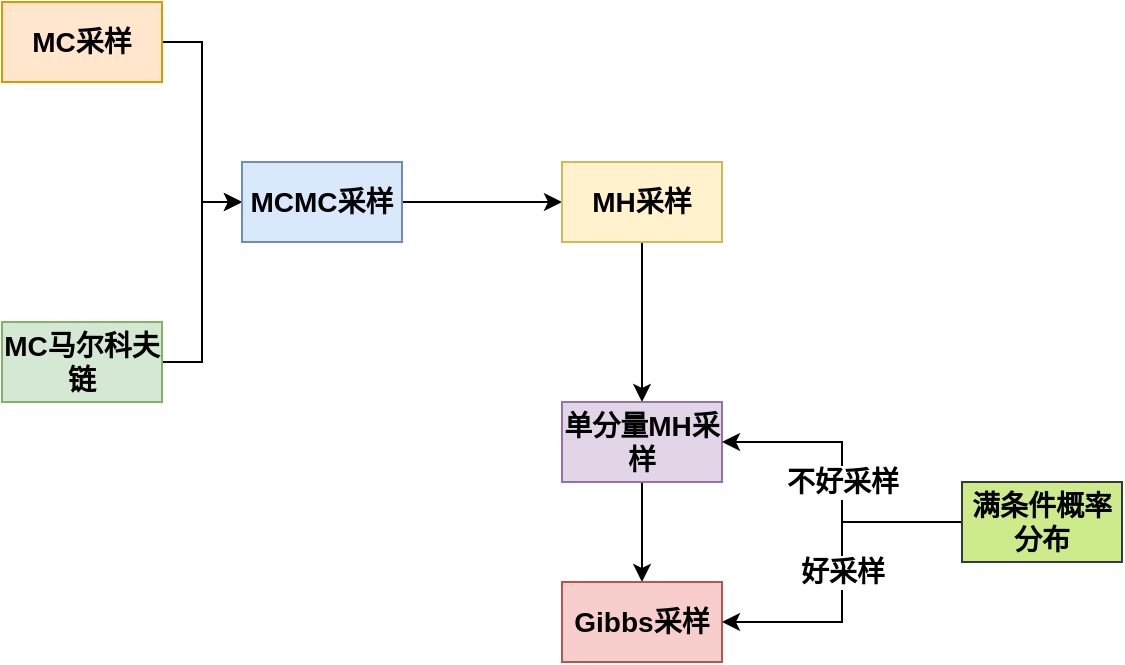 <mxfile version="13.1.0" type="device"><diagram id="OU2nnWCE_cZz397ZLgkm" name="Page-1"><mxGraphModel dx="1422" dy="763" grid="1" gridSize="10" guides="1" tooltips="1" connect="1" arrows="1" fold="1" page="1" pageScale="1" pageWidth="827" pageHeight="1169" math="0" shadow="0"><root><mxCell id="0"/><mxCell id="1" parent="0"/><mxCell id="1E7p5aSxQziOXJkCivde-4" style="edgeStyle=orthogonalEdgeStyle;rounded=0;orthogonalLoop=1;jettySize=auto;html=1;exitX=1;exitY=0.5;exitDx=0;exitDy=0;entryX=0;entryY=0.5;entryDx=0;entryDy=0;fontSize=14;" parent="1" source="1E7p5aSxQziOXJkCivde-1" target="1E7p5aSxQziOXJkCivde-3" edge="1"><mxGeometry relative="1" as="geometry"/></mxCell><mxCell id="1E7p5aSxQziOXJkCivde-1" value="MC采样" style="rounded=0;whiteSpace=wrap;html=1;fillColor=#ffe6cc;strokeColor=#d79b00;fontSize=14;fontStyle=1" parent="1" vertex="1"><mxGeometry x="40" y="40" width="80" height="40" as="geometry"/></mxCell><mxCell id="1E7p5aSxQziOXJkCivde-5" style="edgeStyle=orthogonalEdgeStyle;rounded=0;orthogonalLoop=1;jettySize=auto;html=1;exitX=1;exitY=0.5;exitDx=0;exitDy=0;entryX=0;entryY=0.5;entryDx=0;entryDy=0;fontSize=14;" parent="1" source="1E7p5aSxQziOXJkCivde-2" target="1E7p5aSxQziOXJkCivde-3" edge="1"><mxGeometry relative="1" as="geometry"/></mxCell><mxCell id="1E7p5aSxQziOXJkCivde-2" value="MC马尔科夫链" style="rounded=0;whiteSpace=wrap;html=1;fillColor=#d5e8d4;strokeColor=#82b366;fontSize=14;fontStyle=1" parent="1" vertex="1"><mxGeometry x="40" y="200" width="80" height="40" as="geometry"/></mxCell><mxCell id="1E7p5aSxQziOXJkCivde-7" style="edgeStyle=orthogonalEdgeStyle;rounded=0;orthogonalLoop=1;jettySize=auto;html=1;exitX=1;exitY=0.5;exitDx=0;exitDy=0;entryX=0;entryY=0.5;entryDx=0;entryDy=0;fontSize=14;" parent="1" source="1E7p5aSxQziOXJkCivde-3" target="1E7p5aSxQziOXJkCivde-6" edge="1"><mxGeometry relative="1" as="geometry"/></mxCell><mxCell id="1E7p5aSxQziOXJkCivde-3" value="MCMC采样" style="rounded=0;whiteSpace=wrap;html=1;fillColor=#dae8fc;strokeColor=#6c8ebf;fontSize=14;fontStyle=1" parent="1" vertex="1"><mxGeometry x="160" y="120" width="80" height="40" as="geometry"/></mxCell><mxCell id="1E7p5aSxQziOXJkCivde-9" style="edgeStyle=orthogonalEdgeStyle;rounded=0;orthogonalLoop=1;jettySize=auto;html=1;exitX=0.5;exitY=1;exitDx=0;exitDy=0;fontSize=14;" parent="1" source="1E7p5aSxQziOXJkCivde-6" target="1E7p5aSxQziOXJkCivde-8" edge="1"><mxGeometry relative="1" as="geometry"/></mxCell><mxCell id="1E7p5aSxQziOXJkCivde-6" value="MH采样" style="rounded=0;whiteSpace=wrap;html=1;fillColor=#fff2cc;strokeColor=#d6b656;fontSize=14;fontStyle=1" parent="1" vertex="1"><mxGeometry x="320" y="120" width="80" height="40" as="geometry"/></mxCell><mxCell id="1E7p5aSxQziOXJkCivde-11" style="edgeStyle=orthogonalEdgeStyle;rounded=0;orthogonalLoop=1;jettySize=auto;html=1;exitX=0.5;exitY=1;exitDx=0;exitDy=0;entryX=0.5;entryY=0;entryDx=0;entryDy=0;fontSize=14;" parent="1" source="1E7p5aSxQziOXJkCivde-8" target="1E7p5aSxQziOXJkCivde-10" edge="1"><mxGeometry relative="1" as="geometry"/></mxCell><mxCell id="1E7p5aSxQziOXJkCivde-8" value="单分量MH采样" style="rounded=0;whiteSpace=wrap;html=1;fillColor=#e1d5e7;strokeColor=#9673a6;fontSize=14;fontStyle=1" parent="1" vertex="1"><mxGeometry x="320" y="240" width="80" height="40" as="geometry"/></mxCell><mxCell id="1E7p5aSxQziOXJkCivde-10" value="Gibbs采样" style="rounded=0;whiteSpace=wrap;html=1;fillColor=#f8cecc;strokeColor=#b85450;fontSize=14;fontStyle=1" parent="1" vertex="1"><mxGeometry x="320" y="330" width="80" height="40" as="geometry"/></mxCell><mxCell id="1E7p5aSxQziOXJkCivde-13" value="不好采样" style="edgeStyle=orthogonalEdgeStyle;rounded=0;orthogonalLoop=1;jettySize=auto;html=1;exitX=0;exitY=0.5;exitDx=0;exitDy=0;entryX=1;entryY=0.5;entryDx=0;entryDy=0;fontSize=14;fontStyle=1" parent="1" source="1E7p5aSxQziOXJkCivde-12" target="1E7p5aSxQziOXJkCivde-8" edge="1"><mxGeometry relative="1" as="geometry"/></mxCell><mxCell id="1E7p5aSxQziOXJkCivde-14" value="好采样" style="edgeStyle=orthogonalEdgeStyle;rounded=0;orthogonalLoop=1;jettySize=auto;html=1;exitX=0;exitY=0.5;exitDx=0;exitDy=0;entryX=1;entryY=0.5;entryDx=0;entryDy=0;fontSize=14;fontStyle=1" parent="1" source="1E7p5aSxQziOXJkCivde-12" target="1E7p5aSxQziOXJkCivde-10" edge="1"><mxGeometry relative="1" as="geometry"/></mxCell><mxCell id="1E7p5aSxQziOXJkCivde-12" value="满条件概率分布" style="rounded=0;whiteSpace=wrap;html=1;fillColor=#cdeb8b;strokeColor=#36393d;fontSize=14;fontStyle=1;" parent="1" vertex="1"><mxGeometry x="520" y="280" width="80" height="40" as="geometry"/></mxCell></root></mxGraphModel></diagram></mxfile>